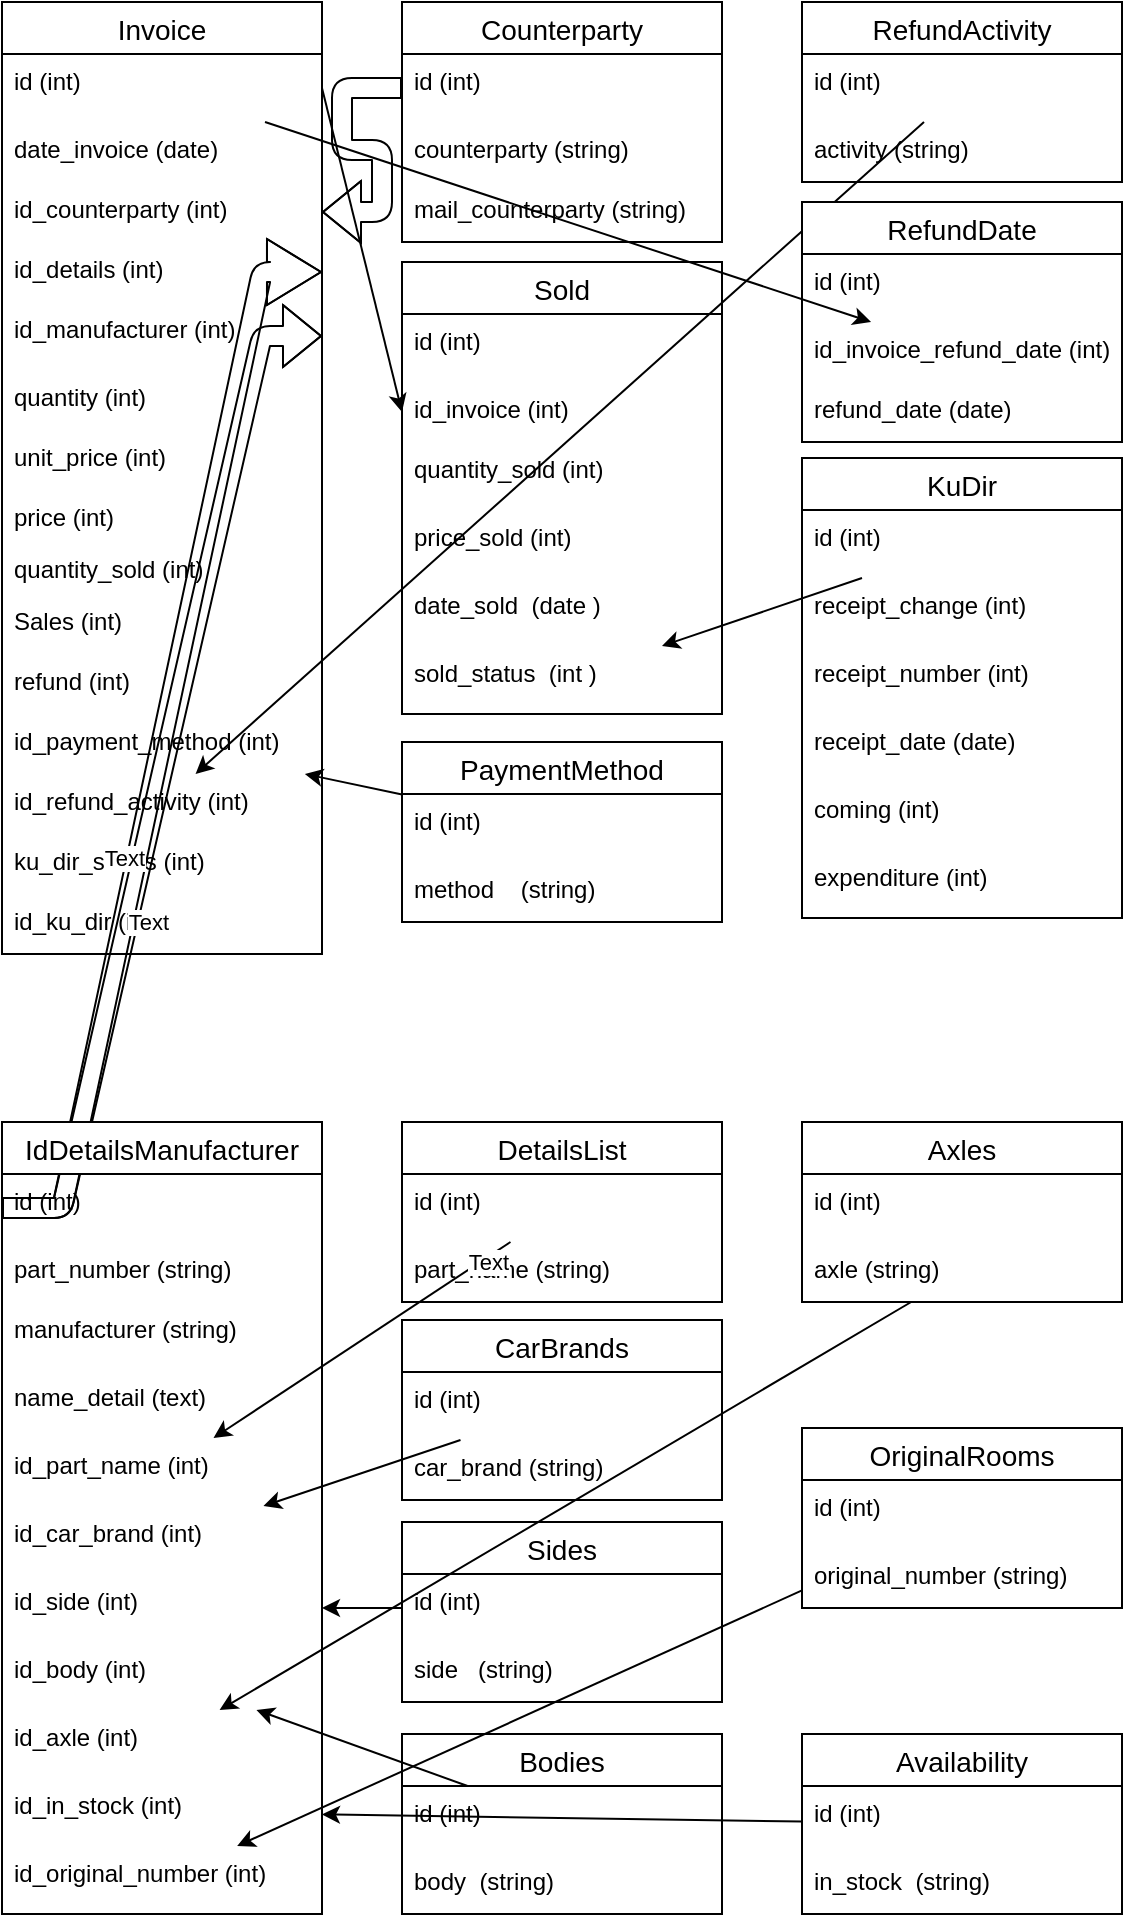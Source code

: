 <mxfile>
    <diagram id="goELm61zjpux9fkAhbAJ" name="Страница 1">
        <mxGraphModel dx="662" dy="230" grid="1" gridSize="10" guides="1" tooltips="1" connect="1" arrows="1" fold="1" page="1" pageScale="1" pageWidth="827" pageHeight="1169" math="0" shadow="0">
            <root>
                <mxCell id="0"/>
                <mxCell id="1" parent="0"/>
                <mxCell id="2" value="Invoice" style="swimlane;fontStyle=0;childLayout=stackLayout;horizontal=1;startSize=26;horizontalStack=0;resizeParent=1;resizeParentMax=0;resizeLast=0;collapsible=1;marginBottom=0;align=center;fontSize=14;" parent="1" vertex="1">
                    <mxGeometry width="160" height="476" as="geometry">
                        <mxRectangle x="40" y="30" width="80" height="30" as="alternateBounds"/>
                    </mxGeometry>
                </mxCell>
                <mxCell id="3" value="id (int)" style="text;strokeColor=none;fillColor=none;spacingLeft=4;spacingRight=4;overflow=hidden;rotatable=0;points=[[0,0.5],[1,0.5]];portConstraint=eastwest;fontSize=12;" parent="2" vertex="1">
                    <mxGeometry y="26" width="160" height="34" as="geometry"/>
                </mxCell>
                <mxCell id="5" value="date_invoice (date)" style="text;strokeColor=none;fillColor=none;spacingLeft=4;spacingRight=4;overflow=hidden;rotatable=0;points=[[0,0.5],[1,0.5]];portConstraint=eastwest;fontSize=12;" parent="2" vertex="1">
                    <mxGeometry y="60" width="160" height="30" as="geometry"/>
                </mxCell>
                <mxCell id="21" value="id_counterparty (int)" style="text;strokeColor=none;fillColor=none;spacingLeft=4;spacingRight=4;overflow=hidden;rotatable=0;points=[[0,0.5],[1,0.5]];portConstraint=eastwest;fontSize=12;" parent="2" vertex="1">
                    <mxGeometry y="90" width="160" height="30" as="geometry"/>
                </mxCell>
                <mxCell id="20" value="id_details (int)" style="text;strokeColor=none;fillColor=none;spacingLeft=4;spacingRight=4;overflow=hidden;rotatable=0;points=[[0,0.5],[1,0.5]];portConstraint=eastwest;fontSize=12;" parent="2" vertex="1">
                    <mxGeometry y="120" width="160" height="30" as="geometry"/>
                </mxCell>
                <mxCell id="22" value="id_manufacturer (int)" style="text;strokeColor=none;fillColor=none;spacingLeft=4;spacingRight=4;overflow=hidden;rotatable=0;points=[[0,0.5],[1,0.5]];portConstraint=eastwest;fontSize=12;" parent="2" vertex="1">
                    <mxGeometry y="150" width="160" height="34" as="geometry"/>
                </mxCell>
                <mxCell id="48" value="quantity (int)" style="text;strokeColor=none;fillColor=none;spacingLeft=4;spacingRight=4;overflow=hidden;rotatable=0;points=[[0,0.5],[1,0.5]];portConstraint=eastwest;fontSize=12;" parent="2" vertex="1">
                    <mxGeometry y="184" width="160" height="30" as="geometry"/>
                </mxCell>
                <mxCell id="23" value="unit_price (int)" style="text;strokeColor=none;fillColor=none;spacingLeft=4;spacingRight=4;overflow=hidden;rotatable=0;points=[[0,0.5],[1,0.5]];portConstraint=eastwest;fontSize=12;" parent="2" vertex="1">
                    <mxGeometry y="214" width="160" height="30" as="geometry"/>
                </mxCell>
                <mxCell id="24" value="price (int)" style="text;strokeColor=none;fillColor=none;spacingLeft=4;spacingRight=4;overflow=hidden;rotatable=0;points=[[0,0.5],[1,0.5]];portConstraint=eastwest;fontSize=12;" parent="2" vertex="1">
                    <mxGeometry y="244" width="160" height="26" as="geometry"/>
                </mxCell>
                <mxCell id="81" value="quantity_sold (int)" style="text;strokeColor=none;fillColor=none;spacingLeft=4;spacingRight=4;overflow=hidden;rotatable=0;points=[[0,0.5],[1,0.5]];portConstraint=eastwest;fontSize=12;" parent="2" vertex="1">
                    <mxGeometry y="270" width="160" height="26" as="geometry"/>
                </mxCell>
                <mxCell id="57" value="Sales (int)" style="text;strokeColor=none;fillColor=none;spacingLeft=4;spacingRight=4;overflow=hidden;rotatable=0;points=[[0,0.5],[1,0.5]];portConstraint=eastwest;fontSize=12;" parent="2" vertex="1">
                    <mxGeometry y="296" width="160" height="30" as="geometry"/>
                </mxCell>
                <mxCell id="58" value="refund (int)" style="text;strokeColor=none;fillColor=none;spacingLeft=4;spacingRight=4;overflow=hidden;rotatable=0;points=[[0,0.5],[1,0.5]];portConstraint=eastwest;fontSize=12;" parent="2" vertex="1">
                    <mxGeometry y="326" width="160" height="30" as="geometry"/>
                </mxCell>
                <mxCell id="136" value="id_payment_method (int)" style="text;spacingLeft=4;spacingRight=4;overflow=hidden;rotatable=0;points=[[0,0.5],[1,0.5]];portConstraint=eastwest;fontSize=12;" parent="2" vertex="1">
                    <mxGeometry y="356" width="160" height="30" as="geometry"/>
                </mxCell>
                <mxCell id="161" value="id_refund_activity (int)" style="text;spacingLeft=4;spacingRight=4;overflow=hidden;rotatable=0;points=[[0,0.5],[1,0.5]];portConstraint=eastwest;fontSize=12;" parent="2" vertex="1">
                    <mxGeometry y="386" width="160" height="30" as="geometry"/>
                </mxCell>
                <mxCell id="170" value="ku_dir_status (int)" style="text;spacingLeft=4;spacingRight=4;overflow=hidden;rotatable=0;points=[[0,0.5],[1,0.5]];portConstraint=eastwest;fontSize=12;" parent="2" vertex="1">
                    <mxGeometry y="416" width="160" height="30" as="geometry"/>
                </mxCell>
                <mxCell id="189" value="id_ku_dir (int)" style="text;spacingLeft=4;spacingRight=4;overflow=hidden;rotatable=0;points=[[0,0.5],[1,0.5]];portConstraint=eastwest;fontSize=12;" vertex="1" parent="2">
                    <mxGeometry y="446" width="160" height="30" as="geometry"/>
                </mxCell>
                <mxCell id="26" value="Counterparty" style="swimlane;fontStyle=0;childLayout=stackLayout;horizontal=1;startSize=26;horizontalStack=0;resizeParent=1;resizeParentMax=0;resizeLast=0;collapsible=1;marginBottom=0;align=center;fontSize=14;" parent="1" vertex="1">
                    <mxGeometry x="200" width="160" height="120" as="geometry">
                        <mxRectangle x="40" y="30" width="80" height="30" as="alternateBounds"/>
                    </mxGeometry>
                </mxCell>
                <mxCell id="27" value="id (int)" style="text;strokeColor=none;fillColor=none;spacingLeft=4;spacingRight=4;overflow=hidden;rotatable=0;points=[[0,0.5],[1,0.5]];portConstraint=eastwest;fontSize=12;" parent="26" vertex="1">
                    <mxGeometry y="26" width="160" height="34" as="geometry"/>
                </mxCell>
                <mxCell id="30" value="counterparty (string)" style="text;strokeColor=none;fillColor=none;spacingLeft=4;spacingRight=4;overflow=hidden;rotatable=0;points=[[0,0.5],[1,0.5]];portConstraint=eastwest;fontSize=12;" parent="26" vertex="1">
                    <mxGeometry y="60" width="160" height="30" as="geometry"/>
                </mxCell>
                <mxCell id="59" value="mail_counterparty (string)" style="text;strokeColor=none;fillColor=none;spacingLeft=4;spacingRight=4;overflow=hidden;rotatable=0;points=[[0,0.5],[1,0.5]];portConstraint=eastwest;fontSize=12;" parent="26" vertex="1">
                    <mxGeometry y="90" width="160" height="30" as="geometry"/>
                </mxCell>
                <mxCell id="52" value="" style="edgeStyle=entityRelationEdgeStyle;fontSize=12;html=1;endArrow=ERoneToMany;shape=flexArrow;exitX=0;exitY=0.5;exitDx=0;exitDy=0;entryX=1;entryY=0.5;entryDx=0;entryDy=0;" parent="1" source="27" target="21" edge="1">
                    <mxGeometry width="100" height="100" relative="1" as="geometry">
                        <mxPoint x="380" y="240" as="sourcePoint"/>
                        <mxPoint x="480" y="140" as="targetPoint"/>
                    </mxGeometry>
                </mxCell>
                <mxCell id="53" value="" style="edgeStyle=entityRelationEdgeStyle;fontSize=12;html=1;endArrow=ERoneToMany;shape=flexArrow;exitX=0;exitY=0.5;exitDx=0;exitDy=0;entryX=1;entryY=0.5;entryDx=0;entryDy=0;endWidth=22;endSize=8.67;" parent="1" source="37" target="20" edge="1">
                    <mxGeometry width="100" height="100" relative="1" as="geometry">
                        <mxPoint x="380" y="240" as="sourcePoint"/>
                        <mxPoint x="480" y="140" as="targetPoint"/>
                    </mxGeometry>
                </mxCell>
                <mxCell id="54" value="" style="edgeStyle=entityRelationEdgeStyle;fontSize=12;html=1;endArrow=ERoneToMany;shape=flexArrow;entryX=1;entryY=0.5;entryDx=0;entryDy=0;exitX=0;exitY=0.5;exitDx=0;exitDy=0;" parent="1" source="37" target="22" edge="1">
                    <mxGeometry width="100" height="100" relative="1" as="geometry">
                        <mxPoint x="380" y="240" as="sourcePoint"/>
                        <mxPoint x="480" y="140" as="targetPoint"/>
                    </mxGeometry>
                </mxCell>
                <mxCell id="156" value="Text" style="edgeLabel;html=1;align=center;verticalAlign=middle;resizable=0;points=[];" parent="54" vertex="1" connectable="0">
                    <mxGeometry x="-0.181" y="9" relative="1" as="geometry">
                        <mxPoint as="offset"/>
                    </mxGeometry>
                </mxCell>
                <mxCell id="162" value="Text" style="edgeLabel;html=1;align=center;verticalAlign=middle;resizable=0;points=[];" parent="54" vertex="1" connectable="0">
                    <mxGeometry x="-0.294" y="-10" relative="1" as="geometry">
                        <mxPoint as="offset"/>
                    </mxGeometry>
                </mxCell>
                <mxCell id="61" value="Sold" style="swimlane;fontStyle=0;childLayout=stackLayout;horizontal=1;startSize=26;horizontalStack=0;resizeParent=1;resizeParentMax=0;resizeLast=0;collapsible=1;marginBottom=0;align=center;fontSize=14;" parent="1" vertex="1">
                    <mxGeometry x="200" y="130" width="160" height="226" as="geometry">
                        <mxRectangle x="40" y="30" width="80" height="30" as="alternateBounds"/>
                    </mxGeometry>
                </mxCell>
                <mxCell id="62" value="id (int)" style="text;strokeColor=none;fillColor=none;spacingLeft=4;spacingRight=4;overflow=hidden;rotatable=0;points=[[0,0.5],[1,0.5]];portConstraint=eastwest;fontSize=12;" parent="61" vertex="1">
                    <mxGeometry y="26" width="160" height="34" as="geometry"/>
                </mxCell>
                <mxCell id="63" value="id_invoice (int)" style="text;strokeColor=none;fillColor=none;spacingLeft=4;spacingRight=4;overflow=hidden;rotatable=0;points=[[0,0.5],[1,0.5]];portConstraint=eastwest;fontSize=12;" parent="61" vertex="1">
                    <mxGeometry y="60" width="160" height="30" as="geometry"/>
                </mxCell>
                <mxCell id="64" value="quantity_sold (int)" style="text;strokeColor=none;fillColor=none;spacingLeft=4;spacingRight=4;overflow=hidden;rotatable=0;points=[[0,0.5],[1,0.5]];portConstraint=eastwest;fontSize=12;" parent="61" vertex="1">
                    <mxGeometry y="90" width="160" height="34" as="geometry"/>
                </mxCell>
                <mxCell id="65" value="price_sold (int)" style="text;strokeColor=none;fillColor=none;spacingLeft=4;spacingRight=4;overflow=hidden;rotatable=0;points=[[0,0.5],[1,0.5]];portConstraint=eastwest;fontSize=12;" parent="61" vertex="1">
                    <mxGeometry y="124" width="160" height="34" as="geometry"/>
                </mxCell>
                <mxCell id="66" value="date_sold  (date )" style="text;strokeColor=none;fillColor=none;spacingLeft=4;spacingRight=4;overflow=hidden;rotatable=0;points=[[0,0.5],[1,0.5]];portConstraint=eastwest;fontSize=12;" parent="61" vertex="1">
                    <mxGeometry y="158" width="160" height="34" as="geometry"/>
                </mxCell>
                <mxCell id="185" value="sold_status  (int )" style="text;spacingLeft=4;spacingRight=4;overflow=hidden;rotatable=0;points=[[0,0.5],[1,0.5]];portConstraint=eastwest;fontSize=12;" parent="61" vertex="1">
                    <mxGeometry y="192" width="160" height="34" as="geometry"/>
                </mxCell>
                <mxCell id="80" style="edgeStyle=none;html=1;entryX=0;entryY=0.5;entryDx=0;entryDy=0;exitX=1;exitY=0.5;exitDx=0;exitDy=0;" parent="1" source="3" target="63" edge="1">
                    <mxGeometry relative="1" as="geometry"/>
                </mxCell>
                <mxCell id="96" value="DetailsList" style="swimlane;fontStyle=0;childLayout=stackLayout;horizontal=1;startSize=26;horizontalStack=0;resizeParent=1;resizeParentMax=0;resizeLast=0;collapsible=1;marginBottom=0;align=center;fontSize=14;" parent="1" vertex="1">
                    <mxGeometry x="200" y="560" width="160" height="90" as="geometry">
                        <mxRectangle x="200" y="570" width="80" height="30" as="alternateBounds"/>
                    </mxGeometry>
                </mxCell>
                <mxCell id="97" value="id (int)" style="text;strokeColor=none;fillColor=none;spacingLeft=4;spacingRight=4;overflow=hidden;rotatable=0;points=[[0,0.5],[1,0.5]];portConstraint=eastwest;fontSize=12;" parent="96" vertex="1">
                    <mxGeometry y="26" width="160" height="34" as="geometry"/>
                </mxCell>
                <mxCell id="98" value="part_name (string)" style="text;strokeColor=none;fillColor=none;spacingLeft=4;spacingRight=4;overflow=hidden;rotatable=0;points=[[0,0.5],[1,0.5]];portConstraint=eastwest;fontSize=12;" parent="96" vertex="1">
                    <mxGeometry y="60" width="160" height="30" as="geometry"/>
                </mxCell>
                <mxCell id="103" value="CarBrands" style="swimlane;fontStyle=0;childLayout=stackLayout;horizontal=1;startSize=26;horizontalStack=0;resizeParent=1;resizeParentMax=0;resizeLast=0;collapsible=1;marginBottom=0;align=center;fontSize=14;" parent="1" vertex="1">
                    <mxGeometry x="200" y="659" width="160" height="90" as="geometry">
                        <mxRectangle x="40" y="30" width="80" height="30" as="alternateBounds"/>
                    </mxGeometry>
                </mxCell>
                <mxCell id="104" value="id (int)" style="text;strokeColor=none;fillColor=none;spacingLeft=4;spacingRight=4;overflow=hidden;rotatable=0;points=[[0,0.5],[1,0.5]];portConstraint=eastwest;fontSize=12;" parent="103" vertex="1">
                    <mxGeometry y="26" width="160" height="34" as="geometry"/>
                </mxCell>
                <mxCell id="105" value="car_brand (string)" style="text;strokeColor=none;fillColor=none;spacingLeft=4;spacingRight=4;overflow=hidden;rotatable=0;points=[[0,0.5],[1,0.5]];portConstraint=eastwest;fontSize=12;" parent="103" vertex="1">
                    <mxGeometry y="60" width="160" height="30" as="geometry"/>
                </mxCell>
                <mxCell id="106" value="Bodies" style="swimlane;fontStyle=0;childLayout=stackLayout;horizontal=1;startSize=26;horizontalStack=0;resizeParent=1;resizeParentMax=0;resizeLast=0;collapsible=1;marginBottom=0;align=center;fontSize=14;" parent="1" vertex="1">
                    <mxGeometry x="200" y="866" width="160" height="90" as="geometry">
                        <mxRectangle x="40" y="30" width="80" height="30" as="alternateBounds"/>
                    </mxGeometry>
                </mxCell>
                <mxCell id="107" value="id (int)" style="text;strokeColor=none;fillColor=none;spacingLeft=4;spacingRight=4;overflow=hidden;rotatable=0;points=[[0,0.5],[1,0.5]];portConstraint=eastwest;fontSize=12;" parent="106" vertex="1">
                    <mxGeometry y="26" width="160" height="34" as="geometry"/>
                </mxCell>
                <mxCell id="108" value="body  (string)" style="text;strokeColor=none;fillColor=none;spacingLeft=4;spacingRight=4;overflow=hidden;rotatable=0;points=[[0,0.5],[1,0.5]];portConstraint=eastwest;fontSize=12;" parent="106" vertex="1">
                    <mxGeometry y="60" width="160" height="30" as="geometry"/>
                </mxCell>
                <mxCell id="110" value="Sides" style="swimlane;fontStyle=0;childLayout=stackLayout;horizontal=1;startSize=26;horizontalStack=0;resizeParent=1;resizeParentMax=0;resizeLast=0;collapsible=1;marginBottom=0;align=center;fontSize=14;" parent="1" vertex="1">
                    <mxGeometry x="200" y="760" width="160" height="90" as="geometry">
                        <mxRectangle x="40" y="30" width="80" height="30" as="alternateBounds"/>
                    </mxGeometry>
                </mxCell>
                <mxCell id="111" value="id (int)" style="text;strokeColor=none;fillColor=none;spacingLeft=4;spacingRight=4;overflow=hidden;rotatable=0;points=[[0,0.5],[1,0.5]];portConstraint=eastwest;fontSize=12;" parent="110" vertex="1">
                    <mxGeometry y="26" width="160" height="34" as="geometry"/>
                </mxCell>
                <mxCell id="112" value="side   (string)" style="text;strokeColor=none;fillColor=none;spacingLeft=4;spacingRight=4;overflow=hidden;rotatable=0;points=[[0,0.5],[1,0.5]];portConstraint=eastwest;fontSize=12;" parent="110" vertex="1">
                    <mxGeometry y="60" width="160" height="30" as="geometry"/>
                </mxCell>
                <mxCell id="114" value="PaymentMethod" style="swimlane;fontStyle=0;childLayout=stackLayout;horizontal=1;startSize=26;horizontalStack=0;resizeParent=1;resizeParentMax=0;resizeLast=0;collapsible=1;marginBottom=0;align=center;fontSize=14;" parent="1" vertex="1">
                    <mxGeometry x="200" y="370" width="160" height="90" as="geometry">
                        <mxRectangle x="40" y="30" width="80" height="30" as="alternateBounds"/>
                    </mxGeometry>
                </mxCell>
                <mxCell id="115" value="id (int)" style="text;strokeColor=none;fillColor=none;spacingLeft=4;spacingRight=4;overflow=hidden;rotatable=0;points=[[0,0.5],[1,0.5]];portConstraint=eastwest;fontSize=12;" parent="114" vertex="1">
                    <mxGeometry y="26" width="160" height="34" as="geometry"/>
                </mxCell>
                <mxCell id="116" value="method    (string)" style="text;strokeColor=none;fillColor=none;spacingLeft=4;spacingRight=4;overflow=hidden;rotatable=0;points=[[0,0.5],[1,0.5]];portConstraint=eastwest;fontSize=12;" parent="114" vertex="1">
                    <mxGeometry y="60" width="160" height="30" as="geometry"/>
                </mxCell>
                <mxCell id="125" style="edgeStyle=none;html=1;" parent="1" source="97" target="135" edge="1">
                    <mxGeometry relative="1" as="geometry"/>
                </mxCell>
                <mxCell id="157" value="Text" style="edgeLabel;html=1;align=center;verticalAlign=middle;resizable=0;points=[];" parent="125" vertex="1" connectable="0">
                    <mxGeometry x="-0.823" y="2" relative="1" as="geometry">
                        <mxPoint as="offset"/>
                    </mxGeometry>
                </mxCell>
                <mxCell id="133" style="edgeStyle=none;html=1;" parent="1" source="104" target="139" edge="1">
                    <mxGeometry relative="1" as="geometry"/>
                </mxCell>
                <mxCell id="137" style="edgeStyle=none;html=1;" parent="1" source="115" target="136" edge="1">
                    <mxGeometry relative="1" as="geometry"/>
                </mxCell>
                <mxCell id="36" value="IdDetailsManufacturer" style="swimlane;fontStyle=0;childLayout=stackLayout;horizontal=1;startSize=26;horizontalStack=0;resizeParent=1;resizeParentMax=0;resizeLast=0;collapsible=1;marginBottom=0;align=center;fontSize=14;" parent="1" vertex="1">
                    <mxGeometry y="560" width="160" height="396" as="geometry">
                        <mxRectangle x="40" y="30" width="80" height="30" as="alternateBounds"/>
                    </mxGeometry>
                </mxCell>
                <mxCell id="37" value="id (int)" style="text;strokeColor=none;fillColor=none;spacingLeft=4;spacingRight=4;overflow=hidden;rotatable=0;points=[[0,0.5],[1,0.5]];portConstraint=eastwest;fontSize=12;" parent="36" vertex="1">
                    <mxGeometry y="26" width="160" height="34" as="geometry"/>
                </mxCell>
                <mxCell id="41" value="part_number (string)" style="text;strokeColor=none;fillColor=none;spacingLeft=4;spacingRight=4;overflow=hidden;rotatable=0;points=[[0,0.5],[1,0.5]];portConstraint=eastwest;fontSize=12;" parent="36" vertex="1">
                    <mxGeometry y="60" width="160" height="30" as="geometry"/>
                </mxCell>
                <mxCell id="42" value="manufacturer (string)" style="text;strokeColor=none;fillColor=none;spacingLeft=4;spacingRight=4;overflow=hidden;rotatable=0;points=[[0,0.5],[1,0.5]];portConstraint=eastwest;fontSize=12;" parent="36" vertex="1">
                    <mxGeometry y="90" width="160" height="34" as="geometry"/>
                </mxCell>
                <mxCell id="143" value="name_detail (text)" style="text;spacingLeft=4;spacingRight=4;overflow=hidden;rotatable=0;points=[[0,0.5],[1,0.5]];portConstraint=eastwest;fontSize=12;" parent="36" vertex="1">
                    <mxGeometry y="124" width="160" height="34" as="geometry"/>
                </mxCell>
                <mxCell id="135" value="id_part_name (int)" style="text;spacingLeft=4;spacingRight=4;overflow=hidden;rotatable=0;points=[[0,0.5],[1,0.5]];portConstraint=eastwest;fontSize=12;" parent="36" vertex="1">
                    <mxGeometry y="158" width="160" height="34" as="geometry"/>
                </mxCell>
                <mxCell id="139" value="id_car_brand (int)" style="text;spacingLeft=4;spacingRight=4;overflow=hidden;rotatable=0;points=[[0,0.5],[1,0.5]];portConstraint=eastwest;fontSize=12;" parent="36" vertex="1">
                    <mxGeometry y="192" width="160" height="34" as="geometry"/>
                </mxCell>
                <mxCell id="118" value="id_side (int)" style="text;spacingLeft=4;spacingRight=4;overflow=hidden;rotatable=0;points=[[0,0.5],[1,0.5]];portConstraint=eastwest;fontSize=12;" parent="36" vertex="1">
                    <mxGeometry y="226" width="160" height="34" as="geometry"/>
                </mxCell>
                <mxCell id="140" value="id_body (int)" style="text;spacingLeft=4;spacingRight=4;overflow=hidden;rotatable=0;points=[[0,0.5],[1,0.5]];portConstraint=eastwest;fontSize=12;" parent="36" vertex="1">
                    <mxGeometry y="260" width="160" height="34" as="geometry"/>
                </mxCell>
                <mxCell id="149" value="id_axle (int)" style="text;spacingLeft=4;spacingRight=4;overflow=hidden;rotatable=0;points=[[0,0.5],[1,0.5]];portConstraint=eastwest;fontSize=12;" parent="36" vertex="1">
                    <mxGeometry y="294" width="160" height="34" as="geometry"/>
                </mxCell>
                <mxCell id="153" value="id_in_stock (int)" style="text;spacingLeft=4;spacingRight=4;overflow=hidden;rotatable=0;points=[[0,0.5],[1,0.5]];portConstraint=eastwest;fontSize=12;" parent="36" vertex="1">
                    <mxGeometry y="328" width="160" height="34" as="geometry"/>
                </mxCell>
                <mxCell id="167" value="id_original_number (int)" style="text;spacingLeft=4;spacingRight=4;overflow=hidden;rotatable=0;points=[[0,0.5],[1,0.5]];portConstraint=eastwest;fontSize=12;" parent="36" vertex="1">
                    <mxGeometry y="362" width="160" height="34" as="geometry"/>
                </mxCell>
                <mxCell id="142" style="edgeStyle=none;html=1;" parent="1" source="111" target="118" edge="1">
                    <mxGeometry relative="1" as="geometry"/>
                </mxCell>
                <mxCell id="144" style="edgeStyle=none;html=1;" parent="1" source="107" target="140" edge="1">
                    <mxGeometry relative="1" as="geometry"/>
                </mxCell>
                <mxCell id="148" style="edgeStyle=none;html=1;" parent="1" source="145" target="153" edge="1">
                    <mxGeometry relative="1" as="geometry">
                        <mxPoint x="10" y="880" as="targetPoint"/>
                    </mxGeometry>
                </mxCell>
                <mxCell id="145" value="Availability" style="swimlane;fontStyle=0;childLayout=stackLayout;horizontal=1;startSize=26;horizontalStack=0;resizeParent=1;resizeParentMax=0;resizeLast=0;collapsible=1;marginBottom=0;align=center;fontSize=14;" parent="1" vertex="1">
                    <mxGeometry x="400" y="866" width="160" height="90" as="geometry">
                        <mxRectangle x="40" y="30" width="80" height="30" as="alternateBounds"/>
                    </mxGeometry>
                </mxCell>
                <mxCell id="146" value="id (int)" style="text;strokeColor=none;fillColor=none;spacingLeft=4;spacingRight=4;overflow=hidden;rotatable=0;points=[[0,0.5],[1,0.5]];portConstraint=eastwest;fontSize=12;" parent="145" vertex="1">
                    <mxGeometry y="26" width="160" height="34" as="geometry"/>
                </mxCell>
                <mxCell id="147" value="in_stock  (string)" style="text;strokeColor=none;fillColor=none;spacingLeft=4;spacingRight=4;overflow=hidden;rotatable=0;points=[[0,0.5],[1,0.5]];portConstraint=eastwest;fontSize=12;" parent="145" vertex="1">
                    <mxGeometry y="60" width="160" height="30" as="geometry"/>
                </mxCell>
                <mxCell id="150" value="Axles" style="swimlane;fontStyle=0;childLayout=stackLayout;horizontal=1;startSize=26;horizontalStack=0;resizeParent=1;resizeParentMax=0;resizeLast=0;collapsible=1;marginBottom=0;align=center;fontSize=14;" parent="1" vertex="1">
                    <mxGeometry x="400" y="560" width="160" height="90" as="geometry">
                        <mxRectangle x="200" y="570" width="80" height="30" as="alternateBounds"/>
                    </mxGeometry>
                </mxCell>
                <mxCell id="151" value="id (int)" style="text;strokeColor=none;fillColor=none;spacingLeft=4;spacingRight=4;overflow=hidden;rotatable=0;points=[[0,0.5],[1,0.5]];portConstraint=eastwest;fontSize=12;" parent="150" vertex="1">
                    <mxGeometry y="26" width="160" height="34" as="geometry"/>
                </mxCell>
                <mxCell id="152" value="axle (string)" style="text;strokeColor=none;fillColor=none;spacingLeft=4;spacingRight=4;overflow=hidden;rotatable=0;points=[[0,0.5],[1,0.5]];portConstraint=eastwest;fontSize=12;" parent="150" vertex="1">
                    <mxGeometry y="60" width="160" height="30" as="geometry"/>
                </mxCell>
                <mxCell id="155" style="edgeStyle=none;html=1;" parent="1" source="152" target="149" edge="1">
                    <mxGeometry relative="1" as="geometry">
                        <mxPoint x="370" y="580" as="targetPoint"/>
                    </mxGeometry>
                </mxCell>
                <mxCell id="158" value="RefundActivity" style="swimlane;fontStyle=0;childLayout=stackLayout;horizontal=1;startSize=26;horizontalStack=0;resizeParent=1;resizeParentMax=0;resizeLast=0;collapsible=1;marginBottom=0;align=center;fontSize=14;" parent="1" vertex="1">
                    <mxGeometry x="400" width="160" height="90" as="geometry">
                        <mxRectangle x="40" y="30" width="80" height="30" as="alternateBounds"/>
                    </mxGeometry>
                </mxCell>
                <mxCell id="159" value="id (int)" style="text;strokeColor=none;fillColor=none;spacingLeft=4;spacingRight=4;overflow=hidden;rotatable=0;points=[[0,0.5],[1,0.5]];portConstraint=eastwest;fontSize=12;" parent="158" vertex="1">
                    <mxGeometry y="26" width="160" height="34" as="geometry"/>
                </mxCell>
                <mxCell id="160" value="activity (string)" style="text;strokeColor=none;fillColor=none;spacingLeft=4;spacingRight=4;overflow=hidden;rotatable=0;points=[[0,0.5],[1,0.5]];portConstraint=eastwest;fontSize=12;" parent="158" vertex="1">
                    <mxGeometry y="60" width="160" height="30" as="geometry"/>
                </mxCell>
                <mxCell id="163" style="edgeStyle=none;html=1;" parent="1" source="159" target="161" edge="1">
                    <mxGeometry relative="1" as="geometry"/>
                </mxCell>
                <mxCell id="169" style="edgeStyle=none;html=1;" parent="1" source="164" target="167" edge="1">
                    <mxGeometry relative="1" as="geometry"/>
                </mxCell>
                <mxCell id="164" value="OriginalRooms" style="swimlane;fontStyle=0;childLayout=stackLayout;horizontal=1;startSize=26;horizontalStack=0;resizeParent=1;resizeParentMax=0;resizeLast=0;collapsible=1;marginBottom=0;align=center;fontSize=14;" parent="1" vertex="1">
                    <mxGeometry x="400" y="713" width="160" height="90" as="geometry">
                        <mxRectangle x="200" y="570" width="80" height="30" as="alternateBounds"/>
                    </mxGeometry>
                </mxCell>
                <mxCell id="165" value="id (int)" style="text;strokeColor=none;fillColor=none;spacingLeft=4;spacingRight=4;overflow=hidden;rotatable=0;points=[[0,0.5],[1,0.5]];portConstraint=eastwest;fontSize=12;" parent="164" vertex="1">
                    <mxGeometry y="26" width="160" height="34" as="geometry"/>
                </mxCell>
                <mxCell id="166" value="original_number (string)" style="text;strokeColor=none;fillColor=none;spacingLeft=4;spacingRight=4;overflow=hidden;rotatable=0;points=[[0,0.5],[1,0.5]];portConstraint=eastwest;fontSize=12;" parent="164" vertex="1">
                    <mxGeometry y="60" width="160" height="30" as="geometry"/>
                </mxCell>
                <mxCell id="171" value="RefundDate" style="swimlane;fontStyle=0;childLayout=stackLayout;horizontal=1;startSize=26;horizontalStack=0;resizeParent=1;resizeParentMax=0;resizeLast=0;collapsible=1;marginBottom=0;align=center;fontSize=14;" parent="1" vertex="1">
                    <mxGeometry x="400" y="100" width="160" height="120" as="geometry">
                        <mxRectangle x="40" y="30" width="80" height="30" as="alternateBounds"/>
                    </mxGeometry>
                </mxCell>
                <mxCell id="172" value="id (int)" style="text;strokeColor=none;fillColor=none;spacingLeft=4;spacingRight=4;overflow=hidden;rotatable=0;points=[[0,0.5],[1,0.5]];portConstraint=eastwest;fontSize=12;" parent="171" vertex="1">
                    <mxGeometry y="26" width="160" height="34" as="geometry"/>
                </mxCell>
                <mxCell id="173" value="id_invoice_refund_date (int)" style="text;strokeColor=none;fillColor=none;spacingLeft=4;spacingRight=4;overflow=hidden;rotatable=0;points=[[0,0.5],[1,0.5]];portConstraint=eastwest;fontSize=12;" parent="171" vertex="1">
                    <mxGeometry y="60" width="160" height="30" as="geometry"/>
                </mxCell>
                <mxCell id="174" value="refund_date (date)" style="text;strokeColor=none;fillColor=none;spacingLeft=4;spacingRight=4;overflow=hidden;rotatable=0;points=[[0,0.5],[1,0.5]];portConstraint=eastwest;fontSize=12;" parent="171" vertex="1">
                    <mxGeometry y="90" width="160" height="30" as="geometry"/>
                </mxCell>
                <mxCell id="175" style="edgeStyle=none;html=1;" parent="1" source="3" target="173" edge="1">
                    <mxGeometry relative="1" as="geometry"/>
                </mxCell>
                <mxCell id="176" value="KuDir" style="swimlane;fontStyle=0;childLayout=stackLayout;horizontal=1;startSize=26;horizontalStack=0;resizeParent=1;resizeParentMax=0;resizeLast=0;collapsible=1;marginBottom=0;align=center;fontSize=14;" parent="1" vertex="1">
                    <mxGeometry x="400" y="228" width="160" height="230" as="geometry">
                        <mxRectangle x="40" y="30" width="80" height="30" as="alternateBounds"/>
                    </mxGeometry>
                </mxCell>
                <mxCell id="177" value="id (int)" style="text;strokeColor=none;fillColor=none;spacingLeft=4;spacingRight=4;overflow=hidden;rotatable=0;points=[[0,0.5],[1,0.5]];portConstraint=eastwest;fontSize=12;" parent="176" vertex="1">
                    <mxGeometry y="26" width="160" height="34" as="geometry"/>
                </mxCell>
                <mxCell id="179" value="receipt_change (int)" style="text;strokeColor=none;fillColor=none;spacingLeft=4;spacingRight=4;overflow=hidden;rotatable=0;points=[[0,0.5],[1,0.5]];portConstraint=eastwest;fontSize=12;" parent="176" vertex="1">
                    <mxGeometry y="60" width="160" height="34" as="geometry"/>
                </mxCell>
                <mxCell id="180" value="receipt_number (int)" style="text;strokeColor=none;fillColor=none;spacingLeft=4;spacingRight=4;overflow=hidden;rotatable=0;points=[[0,0.5],[1,0.5]];portConstraint=eastwest;fontSize=12;" parent="176" vertex="1">
                    <mxGeometry y="94" width="160" height="34" as="geometry"/>
                </mxCell>
                <mxCell id="182" value="receipt_date (date)" style="text;strokeColor=none;fillColor=none;spacingLeft=4;spacingRight=4;overflow=hidden;rotatable=0;points=[[0,0.5],[1,0.5]];portConstraint=eastwest;fontSize=12;" parent="176" vertex="1">
                    <mxGeometry y="128" width="160" height="34" as="geometry"/>
                </mxCell>
                <mxCell id="187" value="coming (int)" style="text;spacingLeft=4;spacingRight=4;overflow=hidden;rotatable=0;points=[[0,0.5],[1,0.5]];portConstraint=eastwest;fontSize=12;" parent="176" vertex="1">
                    <mxGeometry y="162" width="160" height="34" as="geometry"/>
                </mxCell>
                <mxCell id="188" value="expenditure (int)" style="text;spacingLeft=4;spacingRight=4;overflow=hidden;rotatable=0;points=[[0,0.5],[1,0.5]];portConstraint=eastwest;fontSize=12;" parent="176" vertex="1">
                    <mxGeometry y="196" width="160" height="34" as="geometry"/>
                </mxCell>
                <mxCell id="186" style="edgeStyle=none;html=1;" parent="1" source="177" target="185" edge="1">
                    <mxGeometry relative="1" as="geometry"/>
                </mxCell>
            </root>
        </mxGraphModel>
    </diagram>
</mxfile>